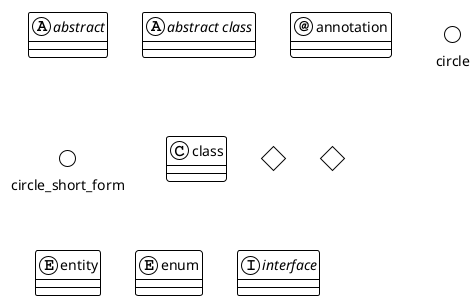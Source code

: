 ' Do not edit
' Theme Gallery
' autogenerated by script
'
@startuml
!theme plain
abstract        abstract
abstract class  "abstract class"
annotation      annotation
circle          circle
()              circle_short_form
class           class
diamond         diamond
<>              diamond_short_form
entity          entity
enum            enum
interface       interface
@enduml
